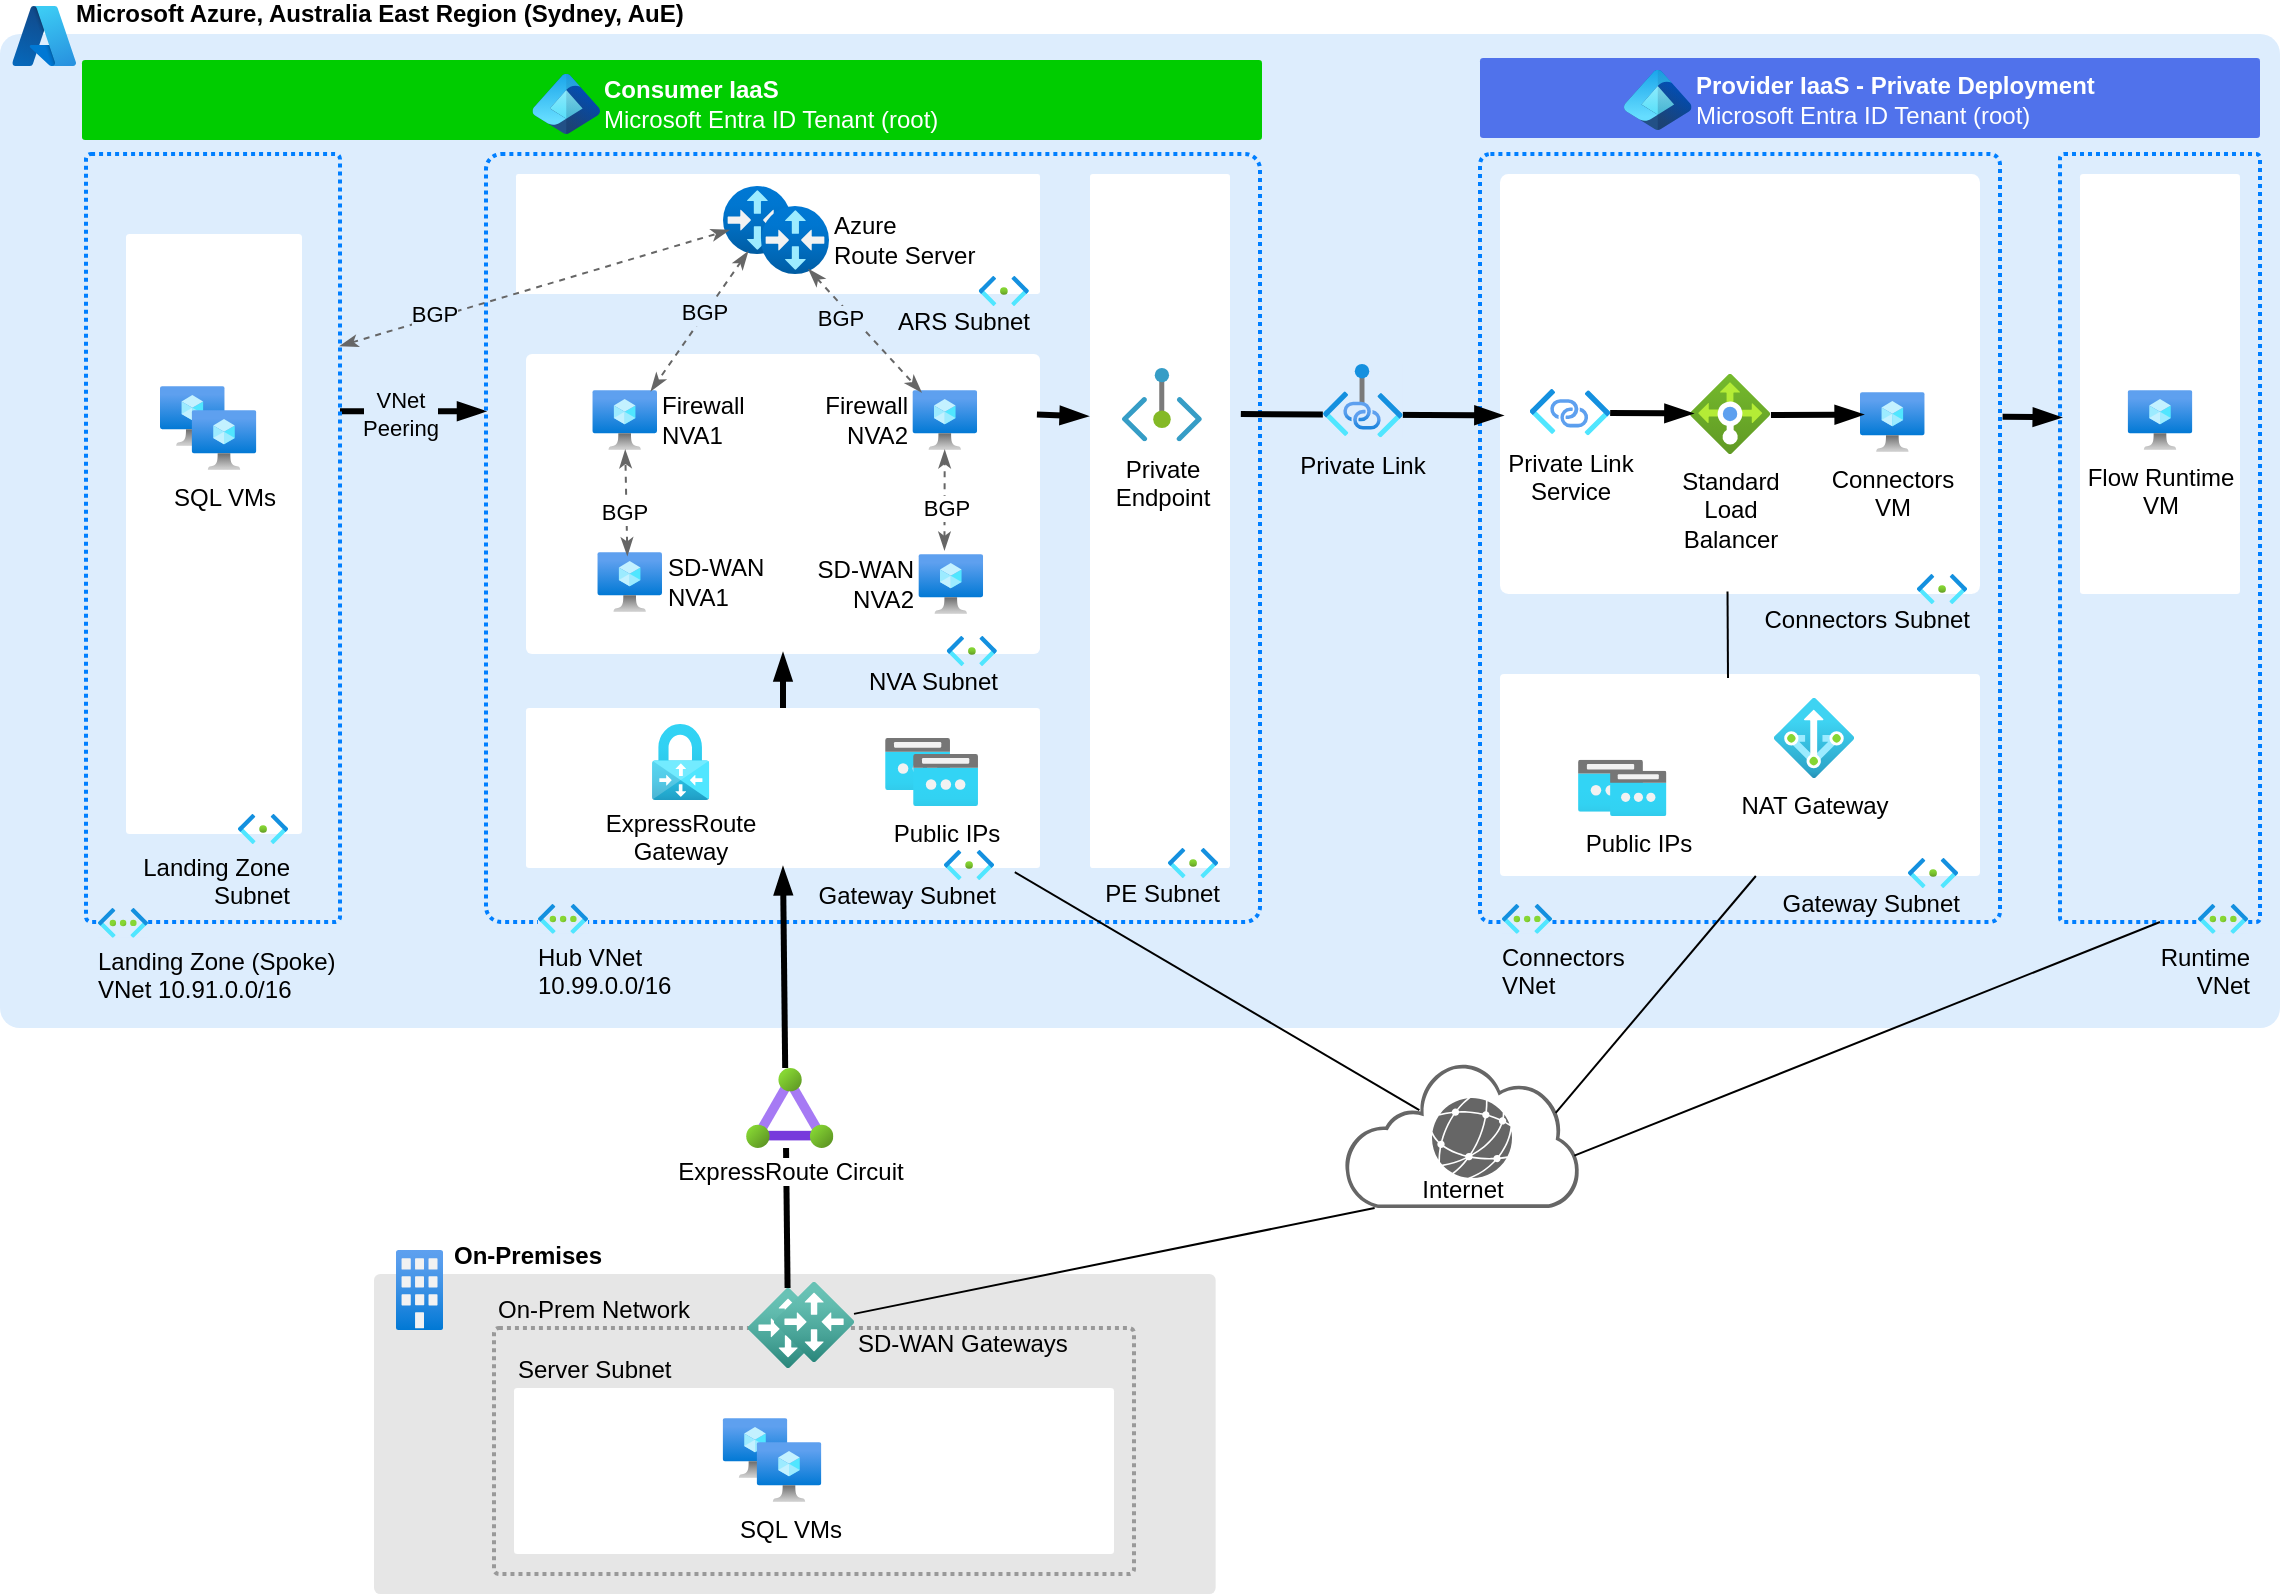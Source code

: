 <mxfile version="26.0.16">
  <diagram name="private-endpoint-in-hub" id="2Q9V9P2lFE7lSomWzaya">
    <mxGraphModel dx="1296" dy="740" grid="1" gridSize="10" guides="1" tooltips="1" connect="1" arrows="1" fold="1" page="1" pageScale="1" pageWidth="1169" pageHeight="827" math="0" shadow="0">
      <root>
        <mxCell id="0" />
        <mxCell id="1" parent="0" />
        <mxCell id="2uqbH7pq5RH6AmWOPkkg-1" value="" style="whiteSpace=wrap;html=1;fillColor=#DDEDFD;rounded=1;arcSize=2;strokeWidth=2;strokeColor=none;imageAspect=1;resizeHeight=0;resizeWidth=0;gradientColor=none;" parent="1" vertex="1">
          <mxGeometry x="10" y="30" width="1140" height="497" as="geometry" />
        </mxCell>
        <mxCell id="2uqbH7pq5RH6AmWOPkkg-2" value="" style="rounded=0;orthogonalLoop=1;jettySize=auto;html=1;bendable=1;orthogonal=0;ignoreEdge=0;endFill=1;noJump=0;strokeColor=default;endArrow=blockThin;startFill=0;entryX=-0.002;entryY=0.335;entryDx=0;entryDy=0;entryPerimeter=0;exitX=1;exitY=0.335;exitDx=0;exitDy=0;exitPerimeter=0;strokeWidth=3;" parent="1" source="2uqbH7pq5RH6AmWOPkkg-4" target="2uqbH7pq5RH6AmWOPkkg-8" edge="1">
          <mxGeometry relative="1" as="geometry">
            <mxPoint x="184.69" y="220.272" as="sourcePoint" />
            <mxPoint x="264.96" y="219.84" as="targetPoint" />
          </mxGeometry>
        </mxCell>
        <mxCell id="2uqbH7pq5RH6AmWOPkkg-3" value="VNet&lt;div&gt;Peering&lt;/div&gt;" style="edgeLabel;html=1;align=center;verticalAlign=middle;resizable=0;points=[];labelBackgroundColor=#DDEDFD;" parent="2uqbH7pq5RH6AmWOPkkg-2" vertex="1" connectable="0">
          <mxGeometry x="0.102" y="1" relative="1" as="geometry">
            <mxPoint x="-10" y="2" as="offset" />
          </mxGeometry>
        </mxCell>
        <mxCell id="2uqbH7pq5RH6AmWOPkkg-4" value="" style="whiteSpace=wrap;html=1;fillColor=none;rounded=1;arcSize=2;dashed=1;dashPattern=1 1;strokeWidth=2;strokeColor=#007FFF;" parent="1" vertex="1">
          <mxGeometry x="53" y="90" width="127" height="384" as="geometry" />
        </mxCell>
        <mxCell id="2uqbH7pq5RH6AmWOPkkg-5" value="&lt;span style=&quot;color: rgb(0, 0, 0);&quot; data-lucid-content=&quot;{&amp;quot;t&amp;quot;:&amp;quot;Azure East Australia Region (Sydney, EAu)&amp;quot;,&amp;quot;m&amp;quot;:[{&amp;quot;s&amp;quot;:6,&amp;quot;n&amp;quot;:&amp;quot;c&amp;quot;,&amp;quot;v&amp;quot;:&amp;quot;333333ff&amp;quot;,&amp;quot;e&amp;quot;:41},{&amp;quot;s&amp;quot;:6,&amp;quot;n&amp;quot;:&amp;quot;s&amp;quot;,&amp;quot;v&amp;quot;:17.778,&amp;quot;e&amp;quot;:41}]}&quot; data-lucid-type=&quot;application/vnd.lucid.text&quot;&gt;Microsoft Azure, Australia East Region (Sydney, AuE)&lt;/span&gt;" style="image;aspect=fixed;html=1;points=[];align=left;fontSize=12;image=img/lib/azure2/other/Azure_A.svg;labelPosition=right;verticalLabelPosition=middle;verticalAlign=top;spacing=0;fontStyle=1;labelBackgroundColor=#FFFFFF;spacingTop=-8;" parent="1" vertex="1">
          <mxGeometry x="16.18" y="16" width="31.82" height="30" as="geometry" />
        </mxCell>
        <mxCell id="2uqbH7pq5RH6AmWOPkkg-6" value="" style="whiteSpace=wrap;html=1;fillColor=#E6E6E6;rounded=1;arcSize=2;strokeWidth=2;strokeColor=none;imageAspect=1;resizeHeight=0;resizeWidth=0;gradientColor=none;" parent="1" vertex="1">
          <mxGeometry x="197" y="650" width="420.82" height="160" as="geometry" />
        </mxCell>
        <mxCell id="2uqbH7pq5RH6AmWOPkkg-7" value="On-Premises" style="image;aspect=fixed;html=1;points=[];align=left;fontSize=12;image=img/lib/azure2/other/Exchange_On_Premises_Access.svg;labelPosition=right;verticalLabelPosition=middle;verticalAlign=top;spacingRight=0;spacing=0;fontStyle=1;labelBackgroundColor=#FFFFFF;spacingTop=-9;spacingLeft=5;spacingBottom=0;" parent="1" vertex="1">
          <mxGeometry x="208" y="638" width="23.53" height="40" as="geometry" />
        </mxCell>
        <mxCell id="2uqbH7pq5RH6AmWOPkkg-8" value="" style="whiteSpace=wrap;html=1;fillColor=none;rounded=1;arcSize=2;dashed=1;dashPattern=1 1;strokeWidth=2;strokeColor=#007FFF;glass=0;" parent="1" vertex="1">
          <mxGeometry x="253" y="90" width="387" height="384" as="geometry" />
        </mxCell>
        <mxCell id="2uqbH7pq5RH6AmWOPkkg-9" value="Hub&amp;nbsp;&lt;span style=&quot;background-color: light-dark(rgb(221, 237, 253), rgb(23, 37, 50)); color: light-dark(rgb(0, 0, 0), rgb(255, 255, 255));&quot;&gt;VNet&lt;/span&gt;&lt;div&gt;&lt;span style=&quot;background-color: light-dark(rgb(221, 237, 253), rgb(23, 37, 50)); color: light-dark(rgb(0, 0, 0), rgb(255, 255, 255));&quot;&gt;10.99.0.0/16&lt;/span&gt;&lt;/div&gt;" style="image;aspect=fixed;html=1;points=[];align=left;fontSize=12;image=img/lib/azure2/networking/Virtual_Networks.svg;imageBackground=#DDEDFD;labelBackgroundColor=#DDEDFD;spacing=0;verticalAlign=top;" parent="1" vertex="1">
          <mxGeometry x="279" y="465" width="25" height="14.93" as="geometry" />
        </mxCell>
        <mxCell id="2uqbH7pq5RH6AmWOPkkg-10" value="Landing Zone (Spoke)&lt;div&gt;VNet&amp;nbsp;&lt;span style=&quot;color: light-dark(rgb(0, 0, 0), rgb(255, 255, 255));&quot;&gt;10.91.0.0/16&lt;/span&gt;&lt;/div&gt;" style="image;aspect=fixed;html=1;points=[];align=left;fontSize=12;image=img/lib/azure2/networking/Virtual_Networks.svg;imageBackground=#DDEDFD;labelBackgroundColor=#DDEDFD;spacing=0;labelPosition=center;verticalLabelPosition=bottom;verticalAlign=top;" parent="1" vertex="1">
          <mxGeometry x="59" y="467" width="25" height="14.93" as="geometry" />
        </mxCell>
        <mxCell id="2uqbH7pq5RH6AmWOPkkg-11" value="On-Prem Network" style="whiteSpace=wrap;html=1;fillColor=none;rounded=1;arcSize=2;dashed=1;dashPattern=1 1;strokeWidth=2;strokeColor=#999999;labelPosition=center;verticalLabelPosition=top;align=left;verticalAlign=bottom;" parent="1" vertex="1">
          <mxGeometry x="257" y="677" width="320" height="123" as="geometry" />
        </mxCell>
        <mxCell id="2uqbH7pq5RH6AmWOPkkg-12" value="" style="whiteSpace=wrap;html=1;fillColor=default;rounded=1;arcSize=2;strokeWidth=2;strokeColor=none;" parent="1" vertex="1">
          <mxGeometry x="273" y="367" width="257" height="80" as="geometry" />
        </mxCell>
        <mxCell id="2uqbH7pq5RH6AmWOPkkg-13" value="ExpressRoute&lt;div&gt;Gateway&lt;/div&gt;" style="image;aspect=fixed;html=1;points=[];align=center;fontSize=12;image=img/lib/azure2/networking/Virtual_Network_Gateways.svg;labelBackgroundColor=none;spacing=0;" parent="1" vertex="1">
          <mxGeometry x="336" y="375" width="28.64" height="38" as="geometry" />
        </mxCell>
        <mxCell id="2uqbH7pq5RH6AmWOPkkg-14" style="rounded=0;orthogonalLoop=1;jettySize=auto;html=1;entryX=0.5;entryY=1;entryDx=0;entryDy=0;endArrow=blockThin;startFill=0;strokeColor=#000000;strokeWidth=3;endFill=1;" parent="1" source="2uqbH7pq5RH6AmWOPkkg-16" target="2uqbH7pq5RH6AmWOPkkg-12" edge="1">
          <mxGeometry relative="1" as="geometry" />
        </mxCell>
        <mxCell id="2uqbH7pq5RH6AmWOPkkg-15" value="" style="whiteSpace=wrap;html=1;fillColor=default;rounded=1;arcSize=2;strokeWidth=2;strokeColor=none;labelPosition=center;verticalLabelPosition=top;align=left;verticalAlign=bottom;" parent="1" vertex="1">
          <mxGeometry x="73" y="130" width="88" height="300" as="geometry" />
        </mxCell>
        <mxCell id="2uqbH7pq5RH6AmWOPkkg-16" value="" style="image;aspect=fixed;html=1;points=[];align=center;fontSize=12;image=img/lib/azure2/other/Local_Network_Gateways.svg;" parent="1" vertex="1">
          <mxGeometry x="384" y="657" width="40" height="40" as="geometry" />
        </mxCell>
        <mxCell id="2uqbH7pq5RH6AmWOPkkg-17" value="Gateway Subnet" style="image;aspect=fixed;html=1;points=[];align=right;fontSize=12;image=img/lib/azure2/networking/Subnet.svg;labelBackgroundColor=#DDEDFD;spacing=0;labelPosition=center;verticalLabelPosition=bottom;verticalAlign=bottom;" parent="1" vertex="1">
          <mxGeometry x="482" y="438" width="25" height="14.97" as="geometry" />
        </mxCell>
        <mxCell id="2uqbH7pq5RH6AmWOPkkg-18" value="ExpressRoute Circuit" style="image;aspect=fixed;html=1;points=[];align=center;fontSize=12;image=img/lib/azure2/networking/ExpressRoute_Circuits.svg;imageBackground=#FFFFFF;spacing=0;labelBackgroundColor=#FFFFFF;" parent="1" vertex="1">
          <mxGeometry x="383" y="547" width="43.75" height="40" as="geometry" />
        </mxCell>
        <mxCell id="2uqbH7pq5RH6AmWOPkkg-19" value="Server Subnet" style="whiteSpace=wrap;html=1;fillColor=default;rounded=1;arcSize=2;strokeWidth=2;strokeColor=none;labelPosition=center;verticalLabelPosition=top;align=left;verticalAlign=bottom;" parent="1" vertex="1">
          <mxGeometry x="267" y="707" width="300" height="83" as="geometry" />
        </mxCell>
        <mxCell id="2uqbH7pq5RH6AmWOPkkg-20" value="" style="image;aspect=fixed;html=1;points=[];align=center;fontSize=12;image=img/lib/azure2/compute/Virtual_Machine.svg;" parent="1" vertex="1">
          <mxGeometry x="90" y="206" width="32.34" height="30" as="geometry" />
        </mxCell>
        <mxCell id="2uqbH7pq5RH6AmWOPkkg-21" value="SQL VMs" style="image;aspect=fixed;html=1;points=[];align=center;fontSize=12;image=img/lib/azure2/compute/Virtual_Machine.svg;" parent="1" vertex="1">
          <mxGeometry x="105.83" y="218" width="32.34" height="30" as="geometry" />
        </mxCell>
        <mxCell id="2uqbH7pq5RH6AmWOPkkg-22" value="" style="image;aspect=fixed;html=1;points=[];align=center;fontSize=12;image=img/lib/azure2/compute/Virtual_Machine.svg;" parent="1" vertex="1">
          <mxGeometry x="371.33" y="722" width="32.34" height="30" as="geometry" />
        </mxCell>
        <mxCell id="2uqbH7pq5RH6AmWOPkkg-23" value="SQL VMs" style="image;aspect=fixed;html=1;points=[];align=center;fontSize=12;image=img/lib/azure2/compute/Virtual_Machine.svg;" parent="1" vertex="1">
          <mxGeometry x="388.33" y="734" width="32.34" height="30" as="geometry" />
        </mxCell>
        <mxCell id="2uqbH7pq5RH6AmWOPkkg-24" value="Landing Zone&lt;div&gt;Subnet&lt;/div&gt;" style="image;aspect=fixed;html=1;points=[];align=right;fontSize=12;image=img/lib/azure2/networking/Subnet.svg;labelBackgroundColor=#DDEDFD;spacing=0;verticalAlign=top;" parent="1" vertex="1">
          <mxGeometry x="129" y="420" width="25" height="14.97" as="geometry" />
        </mxCell>
        <mxCell id="2uqbH7pq5RH6AmWOPkkg-25" value="" style="whiteSpace=wrap;html=1;fillColor=default;rounded=1;arcSize=2;strokeWidth=2;strokeColor=none;" parent="1" vertex="1">
          <mxGeometry x="273" y="190" width="257" height="150" as="geometry" />
        </mxCell>
        <mxCell id="2uqbH7pq5RH6AmWOPkkg-26" value="" style="whiteSpace=wrap;html=1;fillColor=default;rounded=1;arcSize=2;strokeWidth=2;strokeColor=none;" parent="1" vertex="1">
          <mxGeometry x="268" y="100" width="262" height="60" as="geometry" />
        </mxCell>
        <mxCell id="2uqbH7pq5RH6AmWOPkkg-27" value="" style="whiteSpace=wrap;html=1;fillColor=default;rounded=1;arcSize=2;strokeWidth=2;strokeColor=none;" parent="1" vertex="1">
          <mxGeometry x="555" y="100" width="70" height="347" as="geometry" />
        </mxCell>
        <mxCell id="2uqbH7pq5RH6AmWOPkkg-28" value="PE Subnet" style="image;aspect=fixed;html=1;points=[];align=right;fontSize=12;image=img/lib/azure2/networking/Subnet.svg;labelBackgroundColor=#DDEDFD;spacing=0;verticalAlign=bottom;" parent="1" vertex="1">
          <mxGeometry x="594" y="437" width="25" height="14.98" as="geometry" />
        </mxCell>
        <mxCell id="2uqbH7pq5RH6AmWOPkkg-29" value="Firewall&lt;div&gt;&lt;span style=&quot;background-color: light-dark(#ffffff, var(--ge-dark-color, #121212)); color: light-dark(rgb(0, 0, 0), rgb(255, 255, 255));&quot;&gt;NVA1&lt;/span&gt;&lt;/div&gt;" style="image;aspect=fixed;html=1;points=[];align=left;fontSize=12;image=img/lib/azure2/compute/Virtual_Machine.svg;spacing=2;verticalAlign=middle;labelPosition=right;verticalLabelPosition=middle;" parent="1" vertex="1">
          <mxGeometry x="306.16" y="208" width="32.34" height="30" as="geometry" />
        </mxCell>
        <mxCell id="2uqbH7pq5RH6AmWOPkkg-30" value="Firewall&lt;div&gt;&lt;span style=&quot;background-color: light-dark(#ffffff, var(--ge-dark-color, #121212)); color: light-dark(rgb(0, 0, 0), rgb(255, 255, 255));&quot;&gt;NVA2&lt;/span&gt;&lt;/div&gt;" style="image;aspect=fixed;html=1;points=[];align=right;fontSize=12;image=img/lib/azure2/compute/Virtual_Machine.svg;spacing=3;verticalAlign=middle;labelPosition=left;verticalLabelPosition=middle;" parent="1" vertex="1">
          <mxGeometry x="466.22" y="208" width="32.34" height="30" as="geometry" />
        </mxCell>
        <mxCell id="2uqbH7pq5RH6AmWOPkkg-31" value="SD-WAN&lt;div&gt;&lt;span style=&quot;background-color: light-dark(#ffffff, var(--ge-dark-color, #121212)); color: light-dark(rgb(0, 0, 0), rgb(255, 255, 255));&quot;&gt;NVA1&lt;/span&gt;&lt;/div&gt;" style="image;aspect=fixed;html=1;points=[];align=left;fontSize=12;image=img/lib/azure2/compute/Virtual_Machine.svg;spacing=3;verticalAlign=middle;labelPosition=right;verticalLabelPosition=middle;" parent="1" vertex="1">
          <mxGeometry x="308.66" y="289" width="32.34" height="30" as="geometry" />
        </mxCell>
        <mxCell id="2uqbH7pq5RH6AmWOPkkg-32" value="SD-WAN&lt;div&gt;&lt;span style=&quot;background-color: light-dark(#ffffff, var(--ge-dark-color, #121212)); color: light-dark(rgb(0, 0, 0), rgb(255, 255, 255));&quot;&gt;NVA2&lt;/span&gt;&lt;/div&gt;" style="image;aspect=fixed;html=1;points=[];align=right;fontSize=12;image=img/lib/azure2/compute/Virtual_Machine.svg;spacing=3;verticalAlign=middle;labelPosition=left;verticalLabelPosition=middle;" parent="1" vertex="1">
          <mxGeometry x="469.22" y="290" width="32.34" height="30" as="geometry" />
        </mxCell>
        <mxCell id="2uqbH7pq5RH6AmWOPkkg-33" value="" style="image;aspect=fixed;html=1;points=[];align=left;fontSize=12;image=img/lib/azure2/networking/Virtual_Router.svg;spacing=2;labelPosition=right;verticalLabelPosition=middle;verticalAlign=middle;" parent="1" vertex="1">
          <mxGeometry x="371.5" y="106" width="34" height="34" as="geometry" />
        </mxCell>
        <mxCell id="2uqbH7pq5RH6AmWOPkkg-34" value="Private&lt;div&gt;Endpoint&lt;/div&gt;" style="image;aspect=fixed;html=1;points=[];align=center;fontSize=12;image=img/lib/azure2/networking/Private_Endpoint.svg;" parent="1" vertex="1">
          <mxGeometry x="570.95" y="197" width="40" height="36.67" as="geometry" />
        </mxCell>
        <mxCell id="2uqbH7pq5RH6AmWOPkkg-35" value="" style="rounded=0;orthogonalLoop=1;jettySize=auto;html=1;bendable=1;orthogonal=0;ignoreEdge=0;endFill=1;noJump=0;strokeColor=default;exitX=0.5;exitY=0;exitDx=0;exitDy=0;endArrow=blockThin;startFill=0;entryX=0.5;entryY=1;entryDx=0;entryDy=0;strokeWidth=3;" parent="1" source="2uqbH7pq5RH6AmWOPkkg-12" target="2uqbH7pq5RH6AmWOPkkg-25" edge="1">
          <mxGeometry relative="1" as="geometry">
            <mxPoint x="212" y="300" as="sourcePoint" />
            <mxPoint x="283" y="300" as="targetPoint" />
          </mxGeometry>
        </mxCell>
        <mxCell id="2uqbH7pq5RH6AmWOPkkg-36" value="" style="rounded=0;orthogonalLoop=1;jettySize=auto;html=1;bendable=1;orthogonal=0;ignoreEdge=0;endFill=1;noJump=0;strokeColor=default;endArrow=blockThin;startFill=0;entryX=-0.021;entryY=0.349;entryDx=0;entryDy=0;entryPerimeter=0;strokeWidth=3;exitX=0.994;exitY=0.202;exitDx=0;exitDy=0;exitPerimeter=0;" parent="1" source="2uqbH7pq5RH6AmWOPkkg-25" target="2uqbH7pq5RH6AmWOPkkg-27" edge="1">
          <mxGeometry relative="1" as="geometry">
            <mxPoint x="534" y="221" as="sourcePoint" />
            <mxPoint x="554" y="213" as="targetPoint" />
          </mxGeometry>
        </mxCell>
        <mxCell id="2uqbH7pq5RH6AmWOPkkg-37" value="Internet" style="sketch=0;aspect=fixed;pointerEvents=1;shadow=0;dashed=0;html=1;strokeColor=none;labelPosition=center;verticalLabelPosition=middle;verticalAlign=bottom;align=center;fillColor=#666666;shape=mxgraph.mscae.enterprise.internet_hollow" parent="1" vertex="1">
          <mxGeometry x="682" y="544" width="117.74" height="73" as="geometry" />
        </mxCell>
        <mxCell id="2uqbH7pq5RH6AmWOPkkg-38" value="" style="image;aspect=fixed;html=1;points=[];align=center;fontSize=12;image=img/lib/azure2/networking/Public_IP_Addresses.svg;" parent="1" vertex="1">
          <mxGeometry x="452.56" y="382" width="32.5" height="26" as="geometry" />
        </mxCell>
        <mxCell id="2uqbH7pq5RH6AmWOPkkg-39" value="NVA Subnet" style="image;aspect=fixed;html=1;points=[];align=right;fontSize=12;image=img/lib/azure2/networking/Subnet.svg;labelBackgroundColor=#DDEDFD;spacing=0;verticalAlign=bottom;" parent="1" vertex="1">
          <mxGeometry x="483.4" y="331" width="25" height="14.97" as="geometry" />
        </mxCell>
        <mxCell id="2uqbH7pq5RH6AmWOPkkg-40" value="" style="whiteSpace=wrap;html=1;fillColor=#00CC00;rounded=1;arcSize=4;strokeWidth=2;strokeColor=none;imageAspect=1;resizeHeight=0;resizeWidth=0;gradientColor=none;" parent="1" vertex="1">
          <mxGeometry x="51" y="43" width="590" height="40" as="geometry" />
        </mxCell>
        <mxCell id="2uqbH7pq5RH6AmWOPkkg-41" value="&lt;b&gt;Consumer IaaS&lt;/b&gt;&lt;div&gt;Microsoft Entra ID Tenant (root)&lt;/div&gt;" style="image;aspect=fixed;html=1;points=[];align=left;fontSize=12;image=img/lib/azure2/other/Entra_Identity.svg;labelPosition=right;verticalLabelPosition=middle;verticalAlign=middle;labelBackgroundColor=#00CC00;fontColor=#FFFFFF;" parent="1" vertex="1">
          <mxGeometry x="276.25" y="50" width="33.75" height="30" as="geometry" />
        </mxCell>
        <mxCell id="2uqbH7pq5RH6AmWOPkkg-42" style="rounded=0;orthogonalLoop=1;jettySize=auto;html=1;entryX=0.951;entryY=1.026;entryDx=0;entryDy=0;endArrow=none;startFill=0;strokeColor=#000000;entryPerimeter=0;exitX=0.32;exitY=0.33;exitDx=0;exitDy=0;exitPerimeter=0;" parent="1" source="2uqbH7pq5RH6AmWOPkkg-37" target="2uqbH7pq5RH6AmWOPkkg-12" edge="1">
          <mxGeometry relative="1" as="geometry">
            <mxPoint x="414" y="667" as="sourcePoint" />
            <mxPoint x="413" y="457" as="targetPoint" />
          </mxGeometry>
        </mxCell>
        <mxCell id="2uqbH7pq5RH6AmWOPkkg-43" value="ARS Subnet" style="image;aspect=fixed;html=1;points=[];align=right;fontSize=12;image=img/lib/azure2/networking/Subnet.svg;labelBackgroundColor=#DDEDFD;spacing=0;verticalAlign=bottom;" parent="1" vertex="1">
          <mxGeometry x="499.4" y="151" width="25" height="14.97" as="geometry" />
        </mxCell>
        <mxCell id="2uqbH7pq5RH6AmWOPkkg-44" value="Public IPs" style="image;aspect=fixed;html=1;points=[];align=center;fontSize=12;image=img/lib/azure2/networking/Public_IP_Addresses.svg;" parent="1" vertex="1">
          <mxGeometry x="466.56" y="390" width="32.5" height="26" as="geometry" />
        </mxCell>
        <mxCell id="2uqbH7pq5RH6AmWOPkkg-45" value="SD-WAN Gateways" style="image;aspect=fixed;html=1;points=[];align=left;fontSize=12;image=img/lib/azure2/other/Local_Network_Gateways.svg;labelPosition=right;verticalLabelPosition=middle;verticalAlign=bottom;labelBackgroundColor=#E6E6E6;" parent="1" vertex="1">
          <mxGeometry x="397" y="654" width="40" height="40" as="geometry" />
        </mxCell>
        <mxCell id="2uqbH7pq5RH6AmWOPkkg-46" style="rounded=0;orthogonalLoop=1;jettySize=auto;html=1;endArrow=none;startFill=0;strokeColor=#000000;exitX=0.13;exitY=1;exitDx=0;exitDy=0;exitPerimeter=0;" parent="1" source="2uqbH7pq5RH6AmWOPkkg-37" target="2uqbH7pq5RH6AmWOPkkg-45" edge="1">
          <mxGeometry relative="1" as="geometry">
            <mxPoint x="694" y="577" as="sourcePoint" />
            <mxPoint x="524" y="453" as="targetPoint" />
          </mxGeometry>
        </mxCell>
        <mxCell id="2uqbH7pq5RH6AmWOPkkg-47" value="" style="rounded=0;orthogonalLoop=1;jettySize=auto;html=1;bendable=1;orthogonal=0;ignoreEdge=0;endFill=1;noJump=0;strokeColor=#666666;exitX=0.402;exitY=-0.067;exitDx=0;exitDy=0;endArrow=classicThin;startFill=1;exitPerimeter=0;dashed=1;startArrow=classicThin;" parent="1" source="2uqbH7pq5RH6AmWOPkkg-32" target="2uqbH7pq5RH6AmWOPkkg-30" edge="1">
          <mxGeometry relative="1" as="geometry">
            <mxPoint x="419" y="389" as="sourcePoint" />
            <mxPoint x="419" y="352" as="targetPoint" />
          </mxGeometry>
        </mxCell>
        <mxCell id="2uqbH7pq5RH6AmWOPkkg-48" value="BGP" style="edgeLabel;html=1;align=center;verticalAlign=middle;resizable=0;points=[];" parent="2uqbH7pq5RH6AmWOPkkg-47" vertex="1" connectable="0">
          <mxGeometry x="-0.042" y="-1" relative="1" as="geometry">
            <mxPoint x="-1" y="3" as="offset" />
          </mxGeometry>
        </mxCell>
        <mxCell id="2uqbH7pq5RH6AmWOPkkg-49" value="" style="rounded=0;orthogonalLoop=1;jettySize=auto;html=1;bendable=1;orthogonal=0;ignoreEdge=0;endFill=1;noJump=0;strokeColor=#666666;endArrow=classicThin;startFill=1;dashed=1;startArrow=classicThin;exitX=0.464;exitY=0.059;exitDx=0;exitDy=0;exitPerimeter=0;" parent="1" source="2uqbH7pq5RH6AmWOPkkg-31" target="2uqbH7pq5RH6AmWOPkkg-29" edge="1">
          <mxGeometry relative="1" as="geometry">
            <mxPoint x="325" y="282" as="sourcePoint" />
            <mxPoint x="463" y="247" as="targetPoint" />
          </mxGeometry>
        </mxCell>
        <mxCell id="2uqbH7pq5RH6AmWOPkkg-50" value="BGP" style="edgeLabel;html=1;align=center;verticalAlign=middle;resizable=0;points=[];" parent="2uqbH7pq5RH6AmWOPkkg-49" vertex="1" connectable="0">
          <mxGeometry x="-0.042" y="-1" relative="1" as="geometry">
            <mxPoint x="-2" y="3" as="offset" />
          </mxGeometry>
        </mxCell>
        <mxCell id="2uqbH7pq5RH6AmWOPkkg-51" value="" style="rounded=0;orthogonalLoop=1;jettySize=auto;html=1;bendable=1;orthogonal=0;ignoreEdge=0;endFill=1;noJump=0;strokeColor=#666666;exitX=1;exitY=0.25;exitDx=0;exitDy=0;endArrow=classicThin;startFill=1;entryX=0.093;entryY=0.647;entryDx=0;entryDy=0;startArrow=classicThin;dashed=1;entryPerimeter=0;" parent="1" source="2uqbH7pq5RH6AmWOPkkg-4" target="2uqbH7pq5RH6AmWOPkkg-33" edge="1">
          <mxGeometry relative="1" as="geometry">
            <mxPoint x="190.724" y="107.016" as="sourcePoint" />
            <mxPoint x="282" y="162" as="targetPoint" />
          </mxGeometry>
        </mxCell>
        <mxCell id="2uqbH7pq5RH6AmWOPkkg-52" value="BGP" style="edgeLabel;html=1;align=center;verticalAlign=middle;resizable=0;points=[];labelBackgroundColor=#DDEDFD;" parent="2uqbH7pq5RH6AmWOPkkg-51" vertex="1" connectable="0">
          <mxGeometry x="0.102" y="1" relative="1" as="geometry">
            <mxPoint x="-60" y="17" as="offset" />
          </mxGeometry>
        </mxCell>
        <mxCell id="2uqbH7pq5RH6AmWOPkkg-53" value="" style="rounded=0;orthogonalLoop=1;jettySize=auto;html=1;bendable=1;orthogonal=0;ignoreEdge=0;endFill=1;noJump=0;strokeColor=#666666;endArrow=classicThin;startFill=1;entryX=0.906;entryY=0.015;entryDx=0;entryDy=0;startArrow=classicThin;dashed=1;entryPerimeter=0;exitX=0.368;exitY=0.964;exitDx=0;exitDy=0;exitPerimeter=0;" parent="1" source="2uqbH7pq5RH6AmWOPkkg-33" target="2uqbH7pq5RH6AmWOPkkg-29" edge="1">
          <mxGeometry relative="1" as="geometry">
            <mxPoint x="201" y="156" as="sourcePoint" />
            <mxPoint x="278" y="156" as="targetPoint" />
          </mxGeometry>
        </mxCell>
        <mxCell id="2uqbH7pq5RH6AmWOPkkg-54" value="BGP" style="edgeLabel;html=1;align=center;verticalAlign=middle;resizable=0;points=[];labelBackgroundColor=#DDEDFD;" parent="2uqbH7pq5RH6AmWOPkkg-53" vertex="1" connectable="0">
          <mxGeometry x="0.102" y="1" relative="1" as="geometry">
            <mxPoint x="4" y="-9" as="offset" />
          </mxGeometry>
        </mxCell>
        <mxCell id="2uqbH7pq5RH6AmWOPkkg-55" value="Azure&lt;div&gt;Route Server&lt;/div&gt;" style="image;aspect=fixed;html=1;points=[];align=left;fontSize=12;image=img/lib/azure2/networking/Virtual_Router.svg;spacing=2;labelPosition=right;verticalLabelPosition=middle;verticalAlign=middle;" parent="1" vertex="1">
          <mxGeometry x="390.5" y="116" width="34" height="34" as="geometry" />
        </mxCell>
        <mxCell id="2uqbH7pq5RH6AmWOPkkg-56" value="" style="rounded=0;orthogonalLoop=1;jettySize=auto;html=1;bendable=1;orthogonal=0;ignoreEdge=0;endFill=1;noJump=0;strokeColor=#666666;endArrow=classicThin;startFill=1;startArrow=classicThin;dashed=1;exitX=0.701;exitY=0.931;exitDx=0;exitDy=0;exitPerimeter=0;entryX=0.14;entryY=0.04;entryDx=0;entryDy=0;entryPerimeter=0;" parent="1" source="2uqbH7pq5RH6AmWOPkkg-55" target="2uqbH7pq5RH6AmWOPkkg-30" edge="1">
          <mxGeometry relative="1" as="geometry">
            <mxPoint x="394" y="143" as="sourcePoint" />
            <mxPoint x="460" y="190" as="targetPoint" />
          </mxGeometry>
        </mxCell>
        <mxCell id="2uqbH7pq5RH6AmWOPkkg-57" value="BGP" style="edgeLabel;html=1;align=center;verticalAlign=middle;resizable=0;points=[];labelBackgroundColor=#DDEDFD;" parent="2uqbH7pq5RH6AmWOPkkg-56" vertex="1" connectable="0">
          <mxGeometry x="0.102" y="1" relative="1" as="geometry">
            <mxPoint x="-16" y="-9" as="offset" />
          </mxGeometry>
        </mxCell>
        <mxCell id="2uqbH7pq5RH6AmWOPkkg-58" value="" style="whiteSpace=wrap;html=1;fillColor=none;rounded=1;arcSize=2;dashed=1;dashPattern=1 1;strokeWidth=2;strokeColor=#007FFF;glass=0;" parent="1" vertex="1">
          <mxGeometry x="750" y="90" width="260" height="384" as="geometry" />
        </mxCell>
        <mxCell id="2uqbH7pq5RH6AmWOPkkg-59" value="&lt;div&gt;Connectors&lt;/div&gt;&lt;div&gt;&lt;span style=&quot;color: light-dark(rgb(0, 0, 0), rgb(255, 255, 255)); background-color: light-dark(rgb(221, 237, 253), rgb(23, 37, 50));&quot;&gt;VNet&lt;/span&gt;&lt;/div&gt;" style="image;aspect=fixed;html=1;points=[];align=left;fontSize=12;image=img/lib/azure2/networking/Virtual_Networks.svg;imageBackground=#DDEDFD;labelBackgroundColor=#DDEDFD;spacing=0;verticalAlign=top;" parent="1" vertex="1">
          <mxGeometry x="761" y="465" width="25" height="14.93" as="geometry" />
        </mxCell>
        <mxCell id="2uqbH7pq5RH6AmWOPkkg-60" value="" style="whiteSpace=wrap;html=1;fillColor=default;rounded=1;arcSize=2;strokeWidth=2;strokeColor=none;" parent="1" vertex="1">
          <mxGeometry x="760" y="100" width="240" height="210" as="geometry" />
        </mxCell>
        <mxCell id="2uqbH7pq5RH6AmWOPkkg-61" value="Connectors Subnet" style="image;aspect=fixed;html=1;points=[];align=right;fontSize=12;image=img/lib/azure2/networking/Subnet.svg;labelBackgroundColor=#DDEDFD;spacing=0;verticalAlign=bottom;" parent="1" vertex="1">
          <mxGeometry x="968.5" y="300.02" width="25" height="14.97" as="geometry" />
        </mxCell>
        <mxCell id="2uqbH7pq5RH6AmWOPkkg-62" value="" style="whiteSpace=wrap;html=1;fillColor=#5072EB;rounded=1;arcSize=4;strokeWidth=2;strokeColor=none;imageAspect=1;resizeHeight=0;resizeWidth=0;gradientColor=none;" parent="1" vertex="1">
          <mxGeometry x="750" y="42" width="390" height="40" as="geometry" />
        </mxCell>
        <mxCell id="2uqbH7pq5RH6AmWOPkkg-63" value="&lt;b&gt;Provider IaaS - Private Deployment&lt;/b&gt;&lt;div&gt;Microsoft Entra ID Tenant (root)&lt;/div&gt;" style="image;aspect=fixed;html=1;points=[];align=left;fontSize=12;image=img/lib/azure2/other/Entra_Identity.svg;labelPosition=right;verticalLabelPosition=middle;verticalAlign=middle;labelBackgroundColor=#5072EB;labelBorderColor=none;fontColor=#FFFFFF;" parent="1" vertex="1">
          <mxGeometry x="822" y="48" width="33.75" height="30" as="geometry" />
        </mxCell>
        <mxCell id="2uqbH7pq5RH6AmWOPkkg-64" value="Private Link&lt;div&gt;Service&lt;/div&gt;" style="image;aspect=fixed;html=1;points=[];align=center;fontSize=12;image=img/lib/azure2/networking/Private_Link_Service.svg;" parent="1" vertex="1">
          <mxGeometry x="775" y="207.48" width="40" height="23.19" as="geometry" />
        </mxCell>
        <mxCell id="2uqbH7pq5RH6AmWOPkkg-65" value="" style="rounded=0;orthogonalLoop=1;jettySize=auto;html=1;bendable=1;orthogonal=0;ignoreEdge=0;endFill=1;noJump=0;strokeColor=default;endArrow=blockThin;startFill=0;strokeWidth=3;entryX=0.013;entryY=0.342;entryDx=0;entryDy=0;entryPerimeter=0;" parent="1" edge="1">
          <mxGeometry relative="1" as="geometry">
            <mxPoint x="630.42" y="220" as="sourcePoint" />
            <mxPoint x="760.91" y="220.687" as="targetPoint" />
          </mxGeometry>
        </mxCell>
        <mxCell id="2uqbH7pq5RH6AmWOPkkg-66" value="Private Link" style="image;aspect=fixed;html=1;points=[];align=center;fontSize=12;image=img/lib/azure2/networking/Private_Link.svg;imageBackground=#DDEDFD;labelBackgroundColor=#DDEDFD;" parent="1" vertex="1">
          <mxGeometry x="671.42" y="195" width="40" height="36.67" as="geometry" />
        </mxCell>
        <mxCell id="2uqbH7pq5RH6AmWOPkkg-67" value="" style="whiteSpace=wrap;html=1;fillColor=default;rounded=1;arcSize=2;strokeWidth=2;strokeColor=none;" parent="1" vertex="1">
          <mxGeometry x="760" y="350" width="240" height="101" as="geometry" />
        </mxCell>
        <mxCell id="2uqbH7pq5RH6AmWOPkkg-68" value="Gateway Subnet" style="image;aspect=fixed;html=1;points=[];align=right;fontSize=12;image=img/lib/azure2/networking/Subnet.svg;labelBackgroundColor=#DDEDFD;spacing=0;labelPosition=center;verticalLabelPosition=bottom;verticalAlign=bottom;" parent="1" vertex="1">
          <mxGeometry x="964" y="442" width="25" height="14.97" as="geometry" />
        </mxCell>
        <mxCell id="2uqbH7pq5RH6AmWOPkkg-69" value="" style="image;aspect=fixed;html=1;points=[];align=center;fontSize=12;image=img/lib/azure2/networking/Public_IP_Addresses.svg;" parent="1" vertex="1">
          <mxGeometry x="799" y="392.89" width="32.5" height="26" as="geometry" />
        </mxCell>
        <mxCell id="2uqbH7pq5RH6AmWOPkkg-70" value="Public IPs" style="image;aspect=fixed;html=1;points=[];align=center;fontSize=12;image=img/lib/azure2/networking/Public_IP_Addresses.svg;" parent="1" vertex="1">
          <mxGeometry x="815" y="398.4" width="28.25" height="22.6" as="geometry" />
        </mxCell>
        <mxCell id="2uqbH7pq5RH6AmWOPkkg-71" value="NAT Gateway" style="image;aspect=fixed;html=1;points=[];align=center;fontSize=12;image=img/lib/azure2/networking/NAT.svg;" parent="1" vertex="1">
          <mxGeometry x="897" y="362" width="40" height="40" as="geometry" />
        </mxCell>
        <mxCell id="2uqbH7pq5RH6AmWOPkkg-72" value="Connectors&lt;div&gt;VM&lt;/div&gt;" style="image;aspect=fixed;html=1;points=[];align=center;fontSize=12;image=img/lib/azure2/compute/Virtual_Machine.svg;" parent="1" vertex="1">
          <mxGeometry x="940" y="209" width="32.34" height="30" as="geometry" />
        </mxCell>
        <mxCell id="2uqbH7pq5RH6AmWOPkkg-73" style="rounded=0;orthogonalLoop=1;jettySize=auto;html=1;entryX=0.533;entryY=1;entryDx=0;entryDy=0;endArrow=none;startFill=0;strokeColor=#000000;entryPerimeter=0;exitX=0.899;exitY=0.349;exitDx=0;exitDy=0;exitPerimeter=0;" parent="1" source="2uqbH7pq5RH6AmWOPkkg-37" target="2uqbH7pq5RH6AmWOPkkg-67" edge="1">
          <mxGeometry relative="1" as="geometry">
            <mxPoint x="694" y="577" as="sourcePoint" />
            <mxPoint x="527" y="459" as="targetPoint" />
          </mxGeometry>
        </mxCell>
        <mxCell id="2uqbH7pq5RH6AmWOPkkg-74" value="" style="verticalLabelPosition=bottom;sketch=0;html=1;fillColor=#666666;strokeColor=none;verticalAlign=top;pointerEvents=1;align=center;shape=mxgraph.cisco_safe.iot_things_icons.icon47;labelBackgroundColor=#FFFFFF;" parent="1" vertex="1">
          <mxGeometry x="726" y="562" width="40" height="40" as="geometry" />
        </mxCell>
        <mxCell id="2uqbH7pq5RH6AmWOPkkg-75" value="" style="whiteSpace=wrap;html=1;fillColor=none;rounded=1;arcSize=2;dashed=1;dashPattern=1 1;strokeWidth=2;strokeColor=#007FFF;glass=0;" parent="1" vertex="1">
          <mxGeometry x="1040" y="90" width="100" height="384" as="geometry" />
        </mxCell>
        <mxCell id="2uqbH7pq5RH6AmWOPkkg-76" value="" style="whiteSpace=wrap;html=1;fillColor=default;rounded=1;arcSize=2;strokeWidth=2;strokeColor=none;" parent="1" vertex="1">
          <mxGeometry x="1050" y="100" width="80" height="210" as="geometry" />
        </mxCell>
        <mxCell id="2uqbH7pq5RH6AmWOPkkg-77" value="Flow Runtime&lt;br&gt;&lt;div&gt;VM&lt;/div&gt;" style="image;aspect=fixed;html=1;points=[];align=center;fontSize=12;image=img/lib/azure2/compute/Virtual_Machine.svg;" parent="1" vertex="1">
          <mxGeometry x="1073.83" y="208" width="32.34" height="30" as="geometry" />
        </mxCell>
        <mxCell id="2uqbH7pq5RH6AmWOPkkg-78" value="&lt;div&gt;Runtime&lt;/div&gt;&lt;div&gt;&lt;span style=&quot;color: light-dark(rgb(0, 0, 0), rgb(255, 255, 255)); background-color: light-dark(rgb(221, 237, 253), rgb(23, 37, 50));&quot;&gt;VNet&lt;/span&gt;&lt;/div&gt;" style="image;aspect=fixed;html=1;points=[];align=right;fontSize=12;image=img/lib/azure2/networking/Virtual_Networks.svg;imageBackground=#DDEDFD;labelBackgroundColor=#DDEDFD;spacing=0;verticalAlign=top;" parent="1" vertex="1">
          <mxGeometry x="1109" y="465" width="25" height="14.93" as="geometry" />
        </mxCell>
        <mxCell id="2uqbH7pq5RH6AmWOPkkg-79" value="" style="rounded=0;orthogonalLoop=1;jettySize=auto;html=1;bendable=1;orthogonal=0;ignoreEdge=0;endFill=1;noJump=0;strokeColor=default;endArrow=blockThin;startFill=0;strokeWidth=3;exitX=1.005;exitY=0.342;exitDx=0;exitDy=0;exitPerimeter=0;entryX=0.001;entryY=0.343;entryDx=0;entryDy=0;entryPerimeter=0;" parent="1" source="2uqbH7pq5RH6AmWOPkkg-58" target="2uqbH7pq5RH6AmWOPkkg-75" edge="1">
          <mxGeometry relative="1" as="geometry">
            <mxPoint x="1011" y="220" as="sourcePoint" />
            <mxPoint x="1040" y="220" as="targetPoint" />
          </mxGeometry>
        </mxCell>
        <mxCell id="2uqbH7pq5RH6AmWOPkkg-80" value="Standard&lt;div&gt;Load&lt;/div&gt;&lt;div&gt;Balancer&lt;/div&gt;" style="image;aspect=fixed;html=1;points=[];align=center;fontSize=12;image=img/lib/azure2/networking/Load_Balancers.svg;" parent="1" vertex="1">
          <mxGeometry x="855" y="200" width="40" height="40" as="geometry" />
        </mxCell>
        <mxCell id="2uqbH7pq5RH6AmWOPkkg-81" style="rounded=0;orthogonalLoop=1;jettySize=auto;html=1;entryX=0.5;entryY=1;entryDx=0;entryDy=0;endArrow=none;startFill=0;strokeColor=#000000;exitX=0.978;exitY=0.641;exitDx=0;exitDy=0;exitPerimeter=0;" parent="1" source="2uqbH7pq5RH6AmWOPkkg-37" target="2uqbH7pq5RH6AmWOPkkg-75" edge="1">
          <mxGeometry relative="1" as="geometry">
            <mxPoint x="798" y="579" as="sourcePoint" />
            <mxPoint x="873" y="461" as="targetPoint" />
          </mxGeometry>
        </mxCell>
        <mxCell id="2uqbH7pq5RH6AmWOPkkg-82" style="rounded=0;orthogonalLoop=1;jettySize=auto;html=1;entryX=0.474;entryY=0.994;entryDx=0;entryDy=0;endArrow=none;startFill=0;strokeColor=#000000;entryPerimeter=0;exitX=0.475;exitY=0.02;exitDx=0;exitDy=0;exitPerimeter=0;" parent="1" source="2uqbH7pq5RH6AmWOPkkg-67" target="2uqbH7pq5RH6AmWOPkkg-60" edge="1">
          <mxGeometry relative="1" as="geometry">
            <mxPoint x="874" y="350" as="sourcePoint" />
            <mxPoint x="873" y="461" as="targetPoint" />
          </mxGeometry>
        </mxCell>
        <mxCell id="V6XP4T47q2zJHesy5JsZ-1" value="" style="rounded=0;orthogonalLoop=1;jettySize=auto;html=1;bendable=1;orthogonal=0;ignoreEdge=0;endFill=1;noJump=0;strokeColor=default;endArrow=blockThin;startFill=0;entryX=0.023;entryY=0.493;entryDx=0;entryDy=0;entryPerimeter=0;strokeWidth=3;exitX=1.002;exitY=0.521;exitDx=0;exitDy=0;exitPerimeter=0;" parent="1" source="2uqbH7pq5RH6AmWOPkkg-64" target="2uqbH7pq5RH6AmWOPkkg-80" edge="1">
          <mxGeometry relative="1" as="geometry">
            <mxPoint x="823" y="218" as="sourcePoint" />
            <mxPoint x="849" y="219" as="targetPoint" />
          </mxGeometry>
        </mxCell>
        <mxCell id="V6XP4T47q2zJHesy5JsZ-2" value="" style="rounded=0;orthogonalLoop=1;jettySize=auto;html=1;bendable=1;orthogonal=0;ignoreEdge=0;endFill=1;noJump=0;strokeColor=default;endArrow=blockThin;startFill=0;entryX=0.032;entryY=0.376;entryDx=0;entryDy=0;entryPerimeter=0;strokeWidth=3;exitX=1.012;exitY=0.514;exitDx=0;exitDy=0;exitPerimeter=0;" parent="1" source="2uqbH7pq5RH6AmWOPkkg-80" target="2uqbH7pq5RH6AmWOPkkg-72" edge="1">
          <mxGeometry relative="1" as="geometry">
            <mxPoint x="825" y="230" as="sourcePoint" />
            <mxPoint x="866" y="229" as="targetPoint" />
          </mxGeometry>
        </mxCell>
      </root>
    </mxGraphModel>
  </diagram>
</mxfile>
